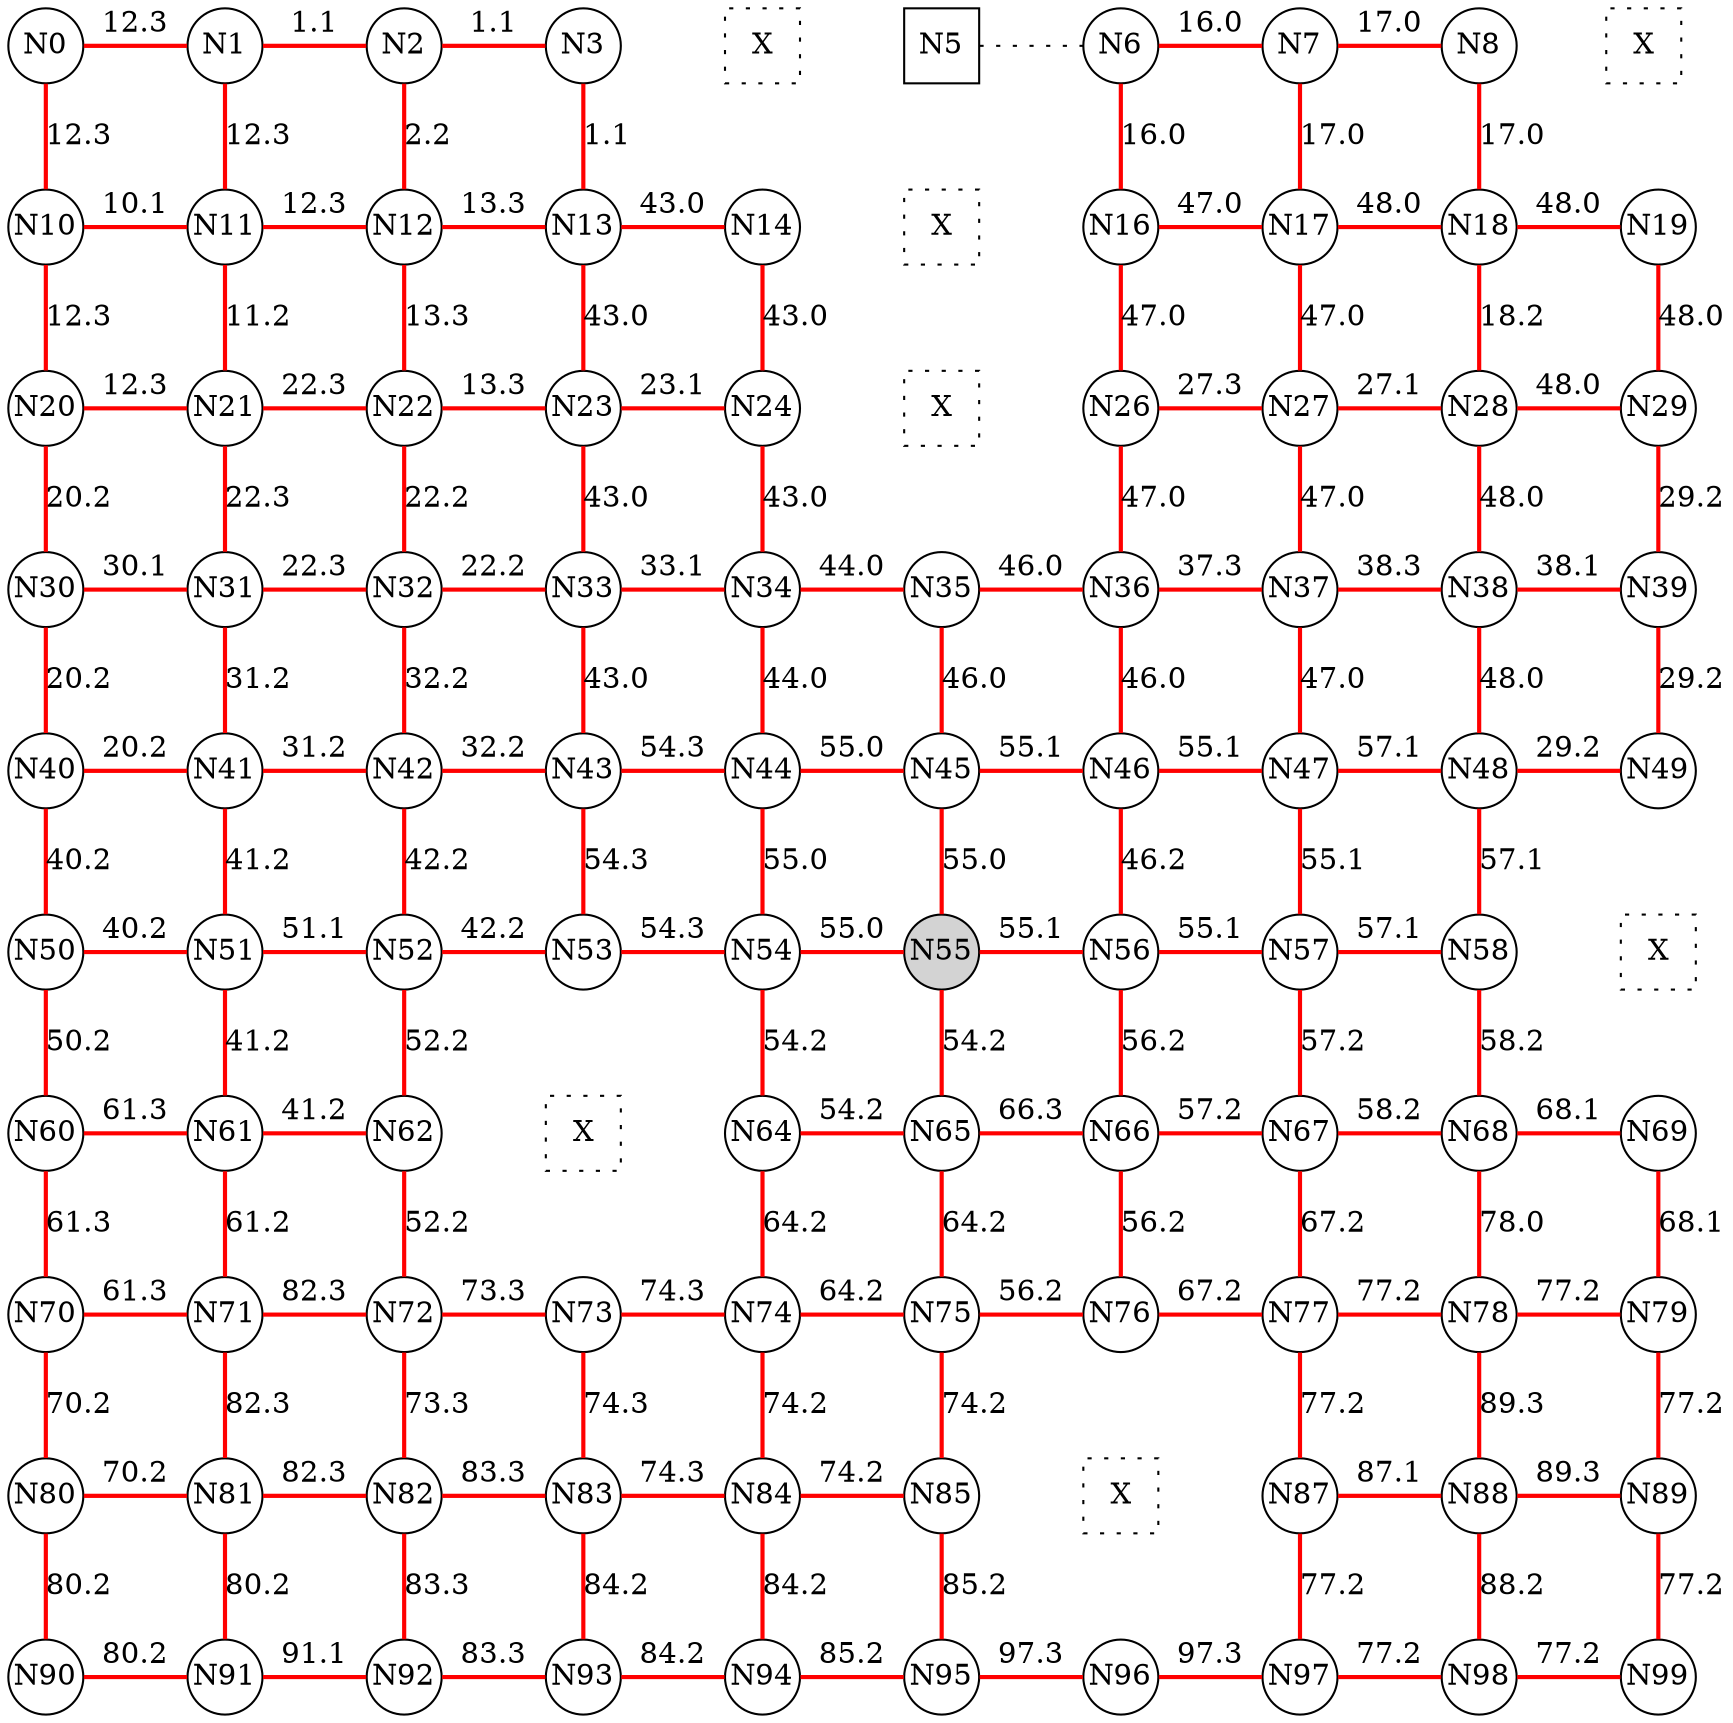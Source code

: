 
 digraph G { graph [layout=dot] 
 {rank=same; N0 [shape=circle, fixedsize=true]; N1 [shape=circle, fixedsize=true]; N2 [shape=circle, fixedsize=true]; N3 [shape=circle, fixedsize=true]; N4 [shape=square, style=dotted, fixedsize=true, label=X]; N5 [shape=square, fixedsize=true]; N6 [shape=circle, fixedsize=true]; N7 [shape=circle, fixedsize=true]; N8 [shape=circle, fixedsize=true]; N9 [shape=square, style=dotted, fixedsize=true, label=X];  }
 {rank=same; N10 [shape=circle, fixedsize=true]; N11 [shape=circle, fixedsize=true]; N12 [shape=circle, fixedsize=true]; N13 [shape=circle, fixedsize=true]; N14 [shape=circle, fixedsize=true]; N15 [shape=square, style=dotted, fixedsize=true, label=X]; N16 [shape=circle, fixedsize=true]; N17 [shape=circle, fixedsize=true]; N18 [shape=circle, fixedsize=true]; N19 [shape=circle, fixedsize=true];  }
 {rank=same; N20 [shape=circle, fixedsize=true]; N21 [shape=circle, fixedsize=true]; N22 [shape=circle, fixedsize=true]; N23 [shape=circle, fixedsize=true]; N24 [shape=circle, fixedsize=true]; N25 [shape=square, style=dotted, fixedsize=true, label=X]; N26 [shape=circle, fixedsize=true]; N27 [shape=circle, fixedsize=true]; N28 [shape=circle, fixedsize=true]; N29 [shape=circle, fixedsize=true];  }
 {rank=same; N30 [shape=circle, fixedsize=true]; N31 [shape=circle, fixedsize=true]; N32 [shape=circle, fixedsize=true]; N33 [shape=circle, fixedsize=true]; N34 [shape=circle, fixedsize=true]; N35 [shape=circle, fixedsize=true]; N36 [shape=circle, fixedsize=true]; N37 [shape=circle, fixedsize=true]; N38 [shape=circle, fixedsize=true]; N39 [shape=circle, fixedsize=true];  }
 {rank=same; N40 [shape=circle, fixedsize=true]; N41 [shape=circle, fixedsize=true]; N42 [shape=circle, fixedsize=true]; N43 [shape=circle, fixedsize=true]; N44 [shape=circle, fixedsize=true]; N45 [shape=circle, fixedsize=true]; N46 [shape=circle, fixedsize=true]; N47 [shape=circle, fixedsize=true]; N48 [shape=circle, fixedsize=true]; N49 [shape=circle, fixedsize=true];  }
 {rank=same; N50 [shape=circle, fixedsize=true]; N51 [shape=circle, fixedsize=true]; N52 [shape=circle, fixedsize=true]; N53 [shape=circle, fixedsize=true]; N54 [shape=circle, fixedsize=true]; N55 [shape=circle, style=filled, fixedsize=true]; N56 [shape=circle, fixedsize=true]; N57 [shape=circle, fixedsize=true]; N58 [shape=circle, fixedsize=true]; N59 [shape=square, style=dotted, fixedsize=true, label=X];  }
 {rank=same; N60 [shape=circle, fixedsize=true]; N61 [shape=circle, fixedsize=true]; N62 [shape=circle, fixedsize=true]; N63 [shape=square, style=dotted, fixedsize=true, label=X]; N64 [shape=circle, fixedsize=true]; N65 [shape=circle, fixedsize=true]; N66 [shape=circle, fixedsize=true]; N67 [shape=circle, fixedsize=true]; N68 [shape=circle, fixedsize=true]; N69 [shape=circle, fixedsize=true];  }
 {rank=same; N70 [shape=circle, fixedsize=true]; N71 [shape=circle, fixedsize=true]; N72 [shape=circle, fixedsize=true]; N73 [shape=circle, fixedsize=true]; N74 [shape=circle, fixedsize=true]; N75 [shape=circle, fixedsize=true]; N76 [shape=circle, fixedsize=true]; N77 [shape=circle, fixedsize=true]; N78 [shape=circle, fixedsize=true]; N79 [shape=circle, fixedsize=true];  }
 {rank=same; N80 [shape=circle, fixedsize=true]; N81 [shape=circle, fixedsize=true]; N82 [shape=circle, fixedsize=true]; N83 [shape=circle, fixedsize=true]; N84 [shape=circle, fixedsize=true]; N85 [shape=circle, fixedsize=true]; N86 [shape=square, style=dotted, fixedsize=true, label=X]; N87 [shape=circle, fixedsize=true]; N88 [shape=circle, fixedsize=true]; N89 [shape=circle, fixedsize=true];  }
 {rank=same; N90 [shape=circle, fixedsize=true]; N91 [shape=circle, fixedsize=true]; N92 [shape=circle, fixedsize=true]; N93 [shape=circle, fixedsize=true]; N94 [shape=circle, fixedsize=true]; N95 [shape=circle, fixedsize=true]; N96 [shape=circle, fixedsize=true]; N97 [shape=circle, fixedsize=true]; N98 [shape=circle, fixedsize=true]; N99 [shape=circle, fixedsize=true];  }
N0->N1 [dir=none, color=red, style=bold, label="12.3"]
N1->N2 [dir=none, color=red, style=bold, label="1.1"]
N2->N3 [dir=none, color=red, style=bold, label="1.1"]
N3->N4 [dir=none, style=invis, label=" "]
N4->N5 [dir=none, style=invis, label=" "]
N5->N6 [dir=none, style=dotted, label=""]
N6->N7 [dir=none, color=red, style=bold, label="16.0"]
N7->N8 [dir=none, color=red, style=bold, label="17.0"]
N8->N9 [dir=none, style=invis, label=" "]
N10->N11 [dir=none, color=red, style=bold, label="10.1"]
N11->N12 [dir=none, color=red, style=bold, label="12.3"]
N12->N13 [dir=none, color=red, style=bold, label="13.3"]
N13->N14 [dir=none, color=red, style=bold, label="43.0"]
N14->N15 [dir=none, style=invis, label=" "]
N15->N16 [dir=none, style=invis, label=" "]
N16->N17 [dir=none, color=red, style=bold, label="47.0"]
N17->N18 [dir=none, color=red, style=bold, label="48.0"]
N18->N19 [dir=none, color=red, style=bold, label="48.0"]
N20->N21 [dir=none, color=red, style=bold, label="12.3"]
N21->N22 [dir=none, color=red, style=bold, label="22.3"]
N22->N23 [dir=none, color=red, style=bold, label="13.3"]
N23->N24 [dir=none, color=red, style=bold, label="23.1"]
N24->N25 [dir=none, style=invis, label=" "]
N25->N26 [dir=none, style=invis, label=" "]
N26->N27 [dir=none, color=red, style=bold, label="27.3"]
N27->N28 [dir=none, color=red, style=bold, label="27.1"]
N28->N29 [dir=none, color=red, style=bold, label="48.0"]
N30->N31 [dir=none, color=red, style=bold, label="30.1"]
N31->N32 [dir=none, color=red, style=bold, label="22.3"]
N32->N33 [dir=none, color=red, style=bold, label="22.2"]
N33->N34 [dir=none, color=red, style=bold, label="33.1"]
N34->N35 [dir=none, color=red, style=bold, label="44.0"]
N35->N36 [dir=none, color=red, style=bold, label="46.0"]
N36->N37 [dir=none, color=red, style=bold, label="37.3"]
N37->N38 [dir=none, color=red, style=bold, label="38.3"]
N38->N39 [dir=none, color=red, style=bold, label="38.1"]
N40->N41 [dir=none, color=red, style=bold, label="20.2"]
N41->N42 [dir=none, color=red, style=bold, label="31.2"]
N42->N43 [dir=none, color=red, style=bold, label="32.2"]
N43->N44 [dir=none, color=red, style=bold, label="54.3"]
N44->N45 [dir=none, color=red, style=bold, label="55.0"]
N45->N46 [dir=none, color=red, style=bold, label="55.1"]
N46->N47 [dir=none, color=red, style=bold, label="55.1"]
N47->N48 [dir=none, color=red, style=bold, label="57.1"]
N48->N49 [dir=none, color=red, style=bold, label="29.2"]
N50->N51 [dir=none, color=red, style=bold, label="40.2"]
N51->N52 [dir=none, color=red, style=bold, label="51.1"]
N52->N53 [dir=none, color=red, style=bold, label="42.2"]
N53->N54 [dir=none, color=red, style=bold, label="54.3"]
N54->N55 [dir=none, color=red, style=bold, label="55.0"]
N55->N56 [dir=none, color=red, style=bold, label="55.1"]
N56->N57 [dir=none, color=red, style=bold, label="55.1"]
N57->N58 [dir=none, color=red, style=bold, label="57.1"]
N58->N59 [dir=none, style=invis, label=" "]
N60->N61 [dir=none, color=red, style=bold, label="61.3"]
N61->N62 [dir=none, color=red, style=bold, label="41.2"]
N62->N63 [dir=none, style=invis, label=" "]
N63->N64 [dir=none, style=invis, label=" "]
N64->N65 [dir=none, color=red, style=bold, label="54.2"]
N65->N66 [dir=none, color=red, style=bold, label="66.3"]
N66->N67 [dir=none, color=red, style=bold, label="57.2"]
N67->N68 [dir=none, color=red, style=bold, label="58.2"]
N68->N69 [dir=none, color=red, style=bold, label="68.1"]
N70->N71 [dir=none, color=red, style=bold, label="61.3"]
N71->N72 [dir=none, color=red, style=bold, label="82.3"]
N72->N73 [dir=none, color=red, style=bold, label="73.3"]
N73->N74 [dir=none, color=red, style=bold, label="74.3"]
N74->N75 [dir=none, color=red, style=bold, label="64.2"]
N75->N76 [dir=none, color=red, style=bold, label="56.2"]
N76->N77 [dir=none, color=red, style=bold, label="67.2"]
N77->N78 [dir=none, color=red, style=bold, label="77.2"]
N78->N79 [dir=none, color=red, style=bold, label="77.2"]
N80->N81 [dir=none, color=red, style=bold, label="70.2"]
N81->N82 [dir=none, color=red, style=bold, label="82.3"]
N82->N83 [dir=none, color=red, style=bold, label="83.3"]
N83->N84 [dir=none, color=red, style=bold, label="74.3"]
N84->N85 [dir=none, color=red, style=bold, label="74.2"]
N85->N86 [dir=none, style=invis, label=" "]
N86->N87 [dir=none, style=invis, label=" "]
N87->N88 [dir=none, color=red, style=bold, label="87.1"]
N88->N89 [dir=none, color=red, style=bold, label="89.3"]
N90->N91 [dir=none, color=red, style=bold, label="80.2"]
N91->N92 [dir=none, color=red, style=bold, label="91.1"]
N92->N93 [dir=none, color=red, style=bold, label="83.3"]
N93->N94 [dir=none, color=red, style=bold, label="84.2"]
N94->N95 [dir=none, color=red, style=bold, label="85.2"]
N95->N96 [dir=none, color=red, style=bold, label="97.3"]
N96->N97 [dir=none, color=red, style=bold, label="97.3"]
N97->N98 [dir=none, color=red, style=bold, label="77.2"]
N98->N99 [dir=none, color=red, style=bold, label="77.2"]
N0->N10 [dir=none, color=red, style=bold, label="12.3"]
N10->N20 [dir=none, color=red, style=bold, label="12.3"]
N20->N30 [dir=none, color=red, style=bold, label="20.2"]
N30->N40 [dir=none, color=red, style=bold, label="20.2"]
N40->N50 [dir=none, color=red, style=bold, label="40.2"]
N50->N60 [dir=none, color=red, style=bold, label="50.2"]
N60->N70 [dir=none, color=red, style=bold, label="61.3"]
N70->N80 [dir=none, color=red, style=bold, label="70.2"]
N80->N90 [dir=none, color=red, style=bold, label="80.2"]
N1->N11 [dir=none, color=red, style=bold, label="12.3"]
N11->N21 [dir=none, color=red, style=bold, label="11.2"]
N21->N31 [dir=none, color=red, style=bold, label="22.3"]
N31->N41 [dir=none, color=red, style=bold, label="31.2"]
N41->N51 [dir=none, color=red, style=bold, label="41.2"]
N51->N61 [dir=none, color=red, style=bold, label="41.2"]
N61->N71 [dir=none, color=red, style=bold, label="61.2"]
N71->N81 [dir=none, color=red, style=bold, label="82.3"]
N81->N91 [dir=none, color=red, style=bold, label="80.2"]
N2->N12 [dir=none, color=red, style=bold, label="2.2"]
N12->N22 [dir=none, color=red, style=bold, label="13.3"]
N22->N32 [dir=none, color=red, style=bold, label="22.2"]
N32->N42 [dir=none, color=red, style=bold, label="32.2"]
N42->N52 [dir=none, color=red, style=bold, label="42.2"]
N52->N62 [dir=none, color=red, style=bold, label="52.2"]
N62->N72 [dir=none, color=red, style=bold, label="52.2"]
N72->N82 [dir=none, color=red, style=bold, label="73.3"]
N82->N92 [dir=none, color=red, style=bold, label="83.3"]
N3->N13 [dir=none, color=red, style=bold, label="1.1"]
N13->N23 [dir=none, color=red, style=bold, label="43.0"]
N23->N33 [dir=none, color=red, style=bold, label="43.0"]
N33->N43 [dir=none, color=red, style=bold, label="43.0"]
N43->N53 [dir=none, color=red, style=bold, label="54.3"]
N53->N63 [dir=none, style=invis, label=" "]
N63->N73 [dir=none, style=invis, label=" "]
N73->N83 [dir=none, color=red, style=bold, label="74.3"]
N83->N93 [dir=none, color=red, style=bold, label="84.2"]
N4->N14 [dir=none, style=invis, label=" "]
N14->N24 [dir=none, color=red, style=bold, label="43.0"]
N24->N34 [dir=none, color=red, style=bold, label="43.0"]
N34->N44 [dir=none, color=red, style=bold, label="44.0"]
N44->N54 [dir=none, color=red, style=bold, label="55.0"]
N54->N64 [dir=none, color=red, style=bold, label="54.2"]
N64->N74 [dir=none, color=red, style=bold, label="64.2"]
N74->N84 [dir=none, color=red, style=bold, label="74.2"]
N84->N94 [dir=none, color=red, style=bold, label="84.2"]
N5->N15 [dir=none, style=invis, label=" "]
N15->N25 [dir=none, style=invis, label=" "]
N25->N35 [dir=none, style=invis, label=" "]
N35->N45 [dir=none, color=red, style=bold, label="46.0"]
N45->N55 [dir=none, color=red, style=bold, label="55.0"]
N55->N65 [dir=none, color=red, style=bold, label="54.2"]
N65->N75 [dir=none, color=red, style=bold, label="64.2"]
N75->N85 [dir=none, color=red, style=bold, label="74.2"]
N85->N95 [dir=none, color=red, style=bold, label="85.2"]
N6->N16 [dir=none, color=red, style=bold, label="16.0"]
N16->N26 [dir=none, color=red, style=bold, label="47.0"]
N26->N36 [dir=none, color=red, style=bold, label="47.0"]
N36->N46 [dir=none, color=red, style=bold, label="46.0"]
N46->N56 [dir=none, color=red, style=bold, label="46.2"]
N56->N66 [dir=none, color=red, style=bold, label="56.2"]
N66->N76 [dir=none, color=red, style=bold, label="56.2"]
N76->N86 [dir=none, style=invis, label=" "]
N86->N96 [dir=none, style=invis, label=" "]
N7->N17 [dir=none, color=red, style=bold, label="17.0"]
N17->N27 [dir=none, color=red, style=bold, label="47.0"]
N27->N37 [dir=none, color=red, style=bold, label="47.0"]
N37->N47 [dir=none, color=red, style=bold, label="47.0"]
N47->N57 [dir=none, color=red, style=bold, label="55.1"]
N57->N67 [dir=none, color=red, style=bold, label="57.2"]
N67->N77 [dir=none, color=red, style=bold, label="67.2"]
N77->N87 [dir=none, color=red, style=bold, label="77.2"]
N87->N97 [dir=none, color=red, style=bold, label="77.2"]
N8->N18 [dir=none, color=red, style=bold, label="17.0"]
N18->N28 [dir=none, color=red, style=bold, label="18.2"]
N28->N38 [dir=none, color=red, style=bold, label="48.0"]
N38->N48 [dir=none, color=red, style=bold, label="48.0"]
N48->N58 [dir=none, color=red, style=bold, label="57.1"]
N58->N68 [dir=none, color=red, style=bold, label="58.2"]
N68->N78 [dir=none, color=red, style=bold, label="78.0"]
N78->N88 [dir=none, color=red, style=bold, label="89.3"]
N88->N98 [dir=none, color=red, style=bold, label="88.2"]
N9->N19 [dir=none, style=invis, label=" "]
N19->N29 [dir=none, color=red, style=bold, label="48.0"]
N29->N39 [dir=none, color=red, style=bold, label="29.2"]
N39->N49 [dir=none, color=red, style=bold, label="29.2"]
N49->N59 [dir=none, style=invis, label=" "]
N59->N69 [dir=none, style=invis, label=" "]
N69->N79 [dir=none, color=red, style=bold, label="68.1"]
N79->N89 [dir=none, color=red, style=bold, label="77.2"]
N89->N99 [dir=none, color=red, style=bold, label="77.2"]
 }